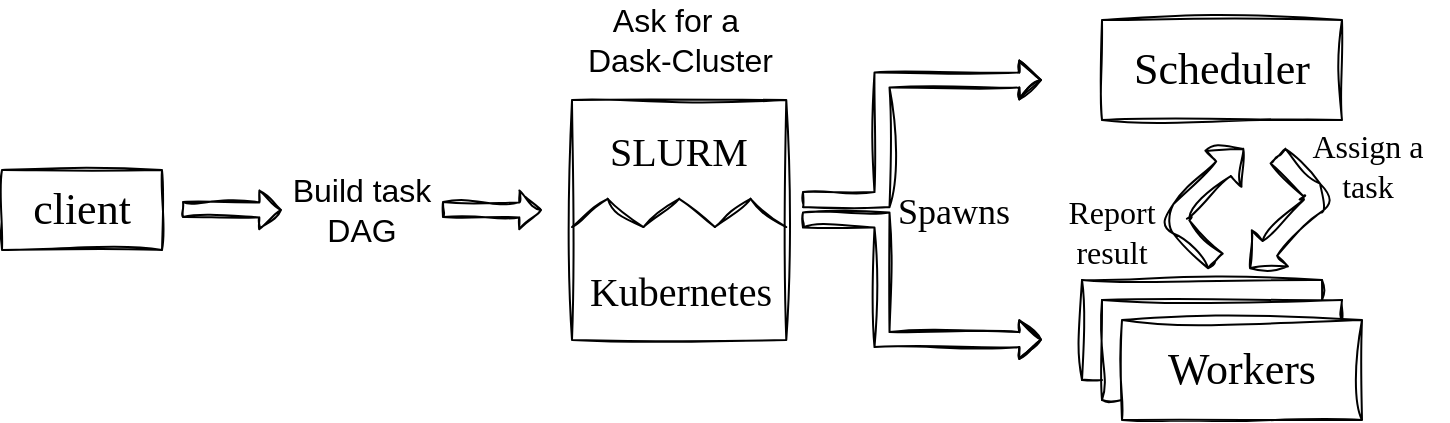 <mxfile version="24.7.8">
  <diagram name="Page-1" id="KZ-oo7asvW9_6AbGVwSl">
    <mxGraphModel dx="1300" dy="779" grid="1" gridSize="10" guides="1" tooltips="1" connect="1" arrows="1" fold="1" page="1" pageScale="1" pageWidth="850" pageHeight="1100" math="0" shadow="0">
      <root>
        <mxCell id="0" />
        <mxCell id="1" parent="0" />
        <mxCell id="RW7Dz6OlsFVYUZO3EAMo-1" value="&lt;font face=&quot;newcomputermodern&quot; style=&quot;font-size: 22px;&quot;&gt;client&lt;/font&gt;" style="rounded=0;whiteSpace=wrap;html=1;fillColor=none;strokeWidth=1;sketch=1;curveFitting=1;jiggle=2;" vertex="1" parent="1">
          <mxGeometry x="20" y="165" width="80" height="40" as="geometry" />
        </mxCell>
        <mxCell id="RW7Dz6OlsFVYUZO3EAMo-17" value="&lt;font style=&quot;font-size: 16px;&quot;&gt;Ask for a&lt;br&gt;&amp;nbsp;Dask-Cluster&lt;/font&gt;" style="text;html=1;align=center;verticalAlign=middle;whiteSpace=wrap;rounded=0;strokeWidth=1;sketch=1;curveFitting=1;jiggle=2;" vertex="1" parent="1">
          <mxGeometry x="287" y="80" width="140" height="40" as="geometry" />
        </mxCell>
        <mxCell id="RW7Dz6OlsFVYUZO3EAMo-19" style="edgeStyle=orthogonalEdgeStyle;rounded=0;orthogonalLoop=1;jettySize=auto;html=1;exitX=0.5;exitY=1;exitDx=0;exitDy=0;sketch=1;curveFitting=1;jiggle=2;" edge="1" parent="1" source="RW7Dz6OlsFVYUZO3EAMo-17" target="RW7Dz6OlsFVYUZO3EAMo-17">
          <mxGeometry relative="1" as="geometry" />
        </mxCell>
        <mxCell id="RW7Dz6OlsFVYUZO3EAMo-21" value="&lt;font face=&quot;newcomputermodern&quot; style=&quot;font-size: 22px;&quot;&gt;Scheduler&lt;/font&gt;" style="rounded=0;whiteSpace=wrap;html=1;fillColor=none;strokeWidth=1;sketch=1;curveFitting=1;jiggle=2;" vertex="1" parent="1">
          <mxGeometry x="570" y="90" width="120" height="50" as="geometry" />
        </mxCell>
        <mxCell id="RW7Dz6OlsFVYUZO3EAMo-31" value="" style="shape=flexArrow;endArrow=classic;html=1;rounded=0;width=7.5;endSize=3.279;endWidth=10.865;sketch=1;curveFitting=1;jiggle=2;" edge="1" parent="1">
          <mxGeometry width="50" height="50" relative="1" as="geometry">
            <mxPoint x="110" y="184.76" as="sourcePoint" />
            <mxPoint x="160" y="185" as="targetPoint" />
          </mxGeometry>
        </mxCell>
        <mxCell id="RW7Dz6OlsFVYUZO3EAMo-32" value="&lt;span style=&quot;font-size: 16px;&quot;&gt;Build task &lt;br&gt;DAG&lt;/span&gt;" style="text;html=1;align=center;verticalAlign=middle;whiteSpace=wrap;rounded=0;strokeWidth=1;sketch=1;curveFitting=1;jiggle=2;" vertex="1" parent="1">
          <mxGeometry x="130" y="165" width="140" height="40" as="geometry" />
        </mxCell>
        <mxCell id="RW7Dz6OlsFVYUZO3EAMo-35" value="" style="shape=flexArrow;endArrow=classic;html=1;rounded=0;width=7.5;endSize=3.279;endWidth=10.865;sketch=1;curveFitting=1;jiggle=2;" edge="1" parent="1">
          <mxGeometry width="50" height="50" relative="1" as="geometry">
            <mxPoint x="240" y="184.76" as="sourcePoint" />
            <mxPoint x="290" y="185" as="targetPoint" />
          </mxGeometry>
        </mxCell>
        <mxCell id="RW7Dz6OlsFVYUZO3EAMo-36" value="" style="group;sketch=1;curveFitting=1;jiggle=2;" vertex="1" connectable="0" parent="1">
          <mxGeometry x="305" y="130" width="125" height="120" as="geometry" />
        </mxCell>
        <mxCell id="RW7Dz6OlsFVYUZO3EAMo-22" value="" style="rounded=0;whiteSpace=wrap;html=1;strokeWidth=1;fillColor=none;sketch=1;curveFitting=1;jiggle=2;" vertex="1" parent="RW7Dz6OlsFVYUZO3EAMo-36">
          <mxGeometry width="107.143" height="120" as="geometry" />
        </mxCell>
        <mxCell id="RW7Dz6OlsFVYUZO3EAMo-25" value="" style="endArrow=none;html=1;rounded=0;strokeWidth=1;sketch=1;curveFitting=1;jiggle=2;" edge="1" parent="RW7Dz6OlsFVYUZO3EAMo-36">
          <mxGeometry width="50" height="50" relative="1" as="geometry">
            <mxPoint y="63.529" as="sourcePoint" />
            <mxPoint x="17.857" y="49.412" as="targetPoint" />
          </mxGeometry>
        </mxCell>
        <mxCell id="RW7Dz6OlsFVYUZO3EAMo-26" value="" style="endArrow=none;html=1;rounded=0;strokeWidth=1;sketch=1;curveFitting=1;jiggle=2;" edge="1" parent="RW7Dz6OlsFVYUZO3EAMo-36">
          <mxGeometry width="50" height="50" relative="1" as="geometry">
            <mxPoint x="35.714" y="63.529" as="sourcePoint" />
            <mxPoint x="53.571" y="49.412" as="targetPoint" />
          </mxGeometry>
        </mxCell>
        <mxCell id="RW7Dz6OlsFVYUZO3EAMo-27" value="" style="endArrow=none;html=1;rounded=0;strokeWidth=1;sketch=1;curveFitting=1;jiggle=2;" edge="1" parent="RW7Dz6OlsFVYUZO3EAMo-36">
          <mxGeometry width="50" height="50" relative="1" as="geometry">
            <mxPoint x="17.857" y="49.412" as="sourcePoint" />
            <mxPoint x="35.714" y="63.529" as="targetPoint" />
          </mxGeometry>
        </mxCell>
        <mxCell id="RW7Dz6OlsFVYUZO3EAMo-28" value="" style="endArrow=none;html=1;rounded=0;strokeWidth=1;sketch=1;curveFitting=1;jiggle=2;" edge="1" parent="RW7Dz6OlsFVYUZO3EAMo-36">
          <mxGeometry width="50" height="50" relative="1" as="geometry">
            <mxPoint x="53.571" y="49.412" as="sourcePoint" />
            <mxPoint x="71.429" y="63.529" as="targetPoint" />
          </mxGeometry>
        </mxCell>
        <mxCell id="RW7Dz6OlsFVYUZO3EAMo-29" value="" style="endArrow=none;html=1;rounded=0;strokeWidth=1;sketch=1;curveFitting=1;jiggle=2;" edge="1" parent="RW7Dz6OlsFVYUZO3EAMo-36">
          <mxGeometry width="50" height="50" relative="1" as="geometry">
            <mxPoint x="71.429" y="63.529" as="sourcePoint" />
            <mxPoint x="89.286" y="49.412" as="targetPoint" />
          </mxGeometry>
        </mxCell>
        <mxCell id="RW7Dz6OlsFVYUZO3EAMo-30" value="" style="endArrow=none;html=1;rounded=0;strokeWidth=1;sketch=1;curveFitting=1;jiggle=2;" edge="1" parent="RW7Dz6OlsFVYUZO3EAMo-36">
          <mxGeometry width="50" height="50" relative="1" as="geometry">
            <mxPoint x="89.286" y="49.412" as="sourcePoint" />
            <mxPoint x="107.143" y="63.529" as="targetPoint" />
          </mxGeometry>
        </mxCell>
        <mxCell id="RW7Dz6OlsFVYUZO3EAMo-23" value="&lt;font style=&quot;font-size: 20px;&quot;&gt;SLURM&lt;/font&gt;" style="text;html=1;align=center;verticalAlign=middle;whiteSpace=wrap;rounded=0;fontFamily=newcomputermodern;strokeWidth=1;sketch=1;curveFitting=1;jiggle=2;" vertex="1" parent="RW7Dz6OlsFVYUZO3EAMo-36">
          <mxGeometry x="-11.905" y="10" width="130.952" height="30" as="geometry" />
        </mxCell>
        <mxCell id="RW7Dz6OlsFVYUZO3EAMo-24" value="&lt;font style=&quot;font-size: 20px;&quot;&gt;Kubernetes&lt;/font&gt;" style="text;html=1;align=center;verticalAlign=middle;whiteSpace=wrap;rounded=0;fontFamily=newcomputermodern;strokeWidth=1;sketch=1;curveFitting=1;jiggle=2;" vertex="1" parent="RW7Dz6OlsFVYUZO3EAMo-36">
          <mxGeometry x="-10.952" y="80" width="130.952" height="30" as="geometry" />
        </mxCell>
        <mxCell id="RW7Dz6OlsFVYUZO3EAMo-39" value="" style="shape=flexArrow;endArrow=classic;html=1;rounded=0;width=7.5;endSize=3.279;endWidth=10.865;edgeStyle=elbowEdgeStyle;sketch=1;curveFitting=1;jiggle=2;" edge="1" parent="1">
          <mxGeometry width="50" height="50" relative="1" as="geometry">
            <mxPoint x="420" y="179.8" as="sourcePoint" />
            <mxPoint x="540" y="120" as="targetPoint" />
            <Array as="points">
              <mxPoint x="460" y="150" />
            </Array>
          </mxGeometry>
        </mxCell>
        <mxCell id="RW7Dz6OlsFVYUZO3EAMo-41" value="&lt;font face=&quot;newcomputermodern&quot; style=&quot;font-size: 18px;&quot;&gt;Spawns&lt;/font&gt;" style="text;html=1;align=center;verticalAlign=middle;whiteSpace=wrap;rounded=0;strokeWidth=1;sketch=1;curveFitting=1;jiggle=2;" vertex="1" parent="1">
          <mxGeometry x="461" y="171" width="70" height="30" as="geometry" />
        </mxCell>
        <mxCell id="RW7Dz6OlsFVYUZO3EAMo-42" value="" style="shape=flexArrow;endArrow=classic;html=1;rounded=0;width=7.5;endSize=3.279;endWidth=10.865;edgeStyle=elbowEdgeStyle;sketch=1;curveFitting=1;jiggle=2;" edge="1" parent="1">
          <mxGeometry width="50" height="50" relative="1" as="geometry">
            <mxPoint x="420" y="190.0" as="sourcePoint" />
            <mxPoint x="540" y="249.8" as="targetPoint" />
            <Array as="points">
              <mxPoint x="460" y="219.8" />
            </Array>
          </mxGeometry>
        </mxCell>
        <mxCell id="RW7Dz6OlsFVYUZO3EAMo-43" value="&lt;font face=&quot;newcomputermodern&quot; style=&quot;font-size: 22px;&quot;&gt;Workers&lt;/font&gt;" style="rounded=0;whiteSpace=wrap;html=1;fillColor=none;strokeWidth=1;sketch=1;curveFitting=1;jiggle=2;" vertex="1" parent="1">
          <mxGeometry x="580" y="240" width="120" height="50" as="geometry" />
        </mxCell>
        <mxCell id="RW7Dz6OlsFVYUZO3EAMo-45" value="" style="endArrow=none;html=1;rounded=0;sketch=1;curveFitting=1;jiggle=2;" edge="1" parent="1">
          <mxGeometry width="50" height="50" relative="1" as="geometry">
            <mxPoint x="690" y="240" as="sourcePoint" />
            <mxPoint x="690" y="230" as="targetPoint" />
          </mxGeometry>
        </mxCell>
        <mxCell id="RW7Dz6OlsFVYUZO3EAMo-46" value="" style="endArrow=none;html=1;rounded=0;sketch=1;curveFitting=1;jiggle=2;" edge="1" parent="1">
          <mxGeometry width="50" height="50" relative="1" as="geometry">
            <mxPoint x="680" y="230" as="sourcePoint" />
            <mxPoint x="680" y="220" as="targetPoint" />
          </mxGeometry>
        </mxCell>
        <mxCell id="RW7Dz6OlsFVYUZO3EAMo-47" value="" style="endArrow=none;html=1;rounded=0;sketch=1;curveFitting=1;jiggle=2;" edge="1" parent="1">
          <mxGeometry width="50" height="50" relative="1" as="geometry">
            <mxPoint x="570" y="280" as="sourcePoint" />
            <mxPoint x="580" y="280" as="targetPoint" />
          </mxGeometry>
        </mxCell>
        <mxCell id="RW7Dz6OlsFVYUZO3EAMo-48" value="" style="endArrow=none;html=1;rounded=0;sketch=1;curveFitting=1;jiggle=2;" edge="1" parent="1">
          <mxGeometry width="50" height="50" relative="1" as="geometry">
            <mxPoint x="570" y="230" as="sourcePoint" />
            <mxPoint x="690" y="230" as="targetPoint" />
          </mxGeometry>
        </mxCell>
        <mxCell id="RW7Dz6OlsFVYUZO3EAMo-49" value="" style="endArrow=none;html=1;rounded=0;sketch=1;curveFitting=1;jiggle=2;" edge="1" parent="1">
          <mxGeometry width="50" height="50" relative="1" as="geometry">
            <mxPoint x="570" y="280" as="sourcePoint" />
            <mxPoint x="570" y="230" as="targetPoint" />
          </mxGeometry>
        </mxCell>
        <mxCell id="RW7Dz6OlsFVYUZO3EAMo-51" value="" style="endArrow=none;html=1;rounded=0;sketch=1;curveFitting=1;jiggle=2;" edge="1" parent="1">
          <mxGeometry width="50" height="50" relative="1" as="geometry">
            <mxPoint x="560" y="270" as="sourcePoint" />
            <mxPoint x="570" y="270" as="targetPoint" />
          </mxGeometry>
        </mxCell>
        <mxCell id="RW7Dz6OlsFVYUZO3EAMo-52" value="" style="endArrow=none;html=1;rounded=0;sketch=1;curveFitting=1;jiggle=2;" edge="1" parent="1">
          <mxGeometry width="50" height="50" relative="1" as="geometry">
            <mxPoint x="560" y="270" as="sourcePoint" />
            <mxPoint x="560" y="220" as="targetPoint" />
          </mxGeometry>
        </mxCell>
        <mxCell id="RW7Dz6OlsFVYUZO3EAMo-53" value="" style="endArrow=none;html=1;rounded=0;sketch=1;curveFitting=1;jiggle=2;" edge="1" parent="1">
          <mxGeometry width="50" height="50" relative="1" as="geometry">
            <mxPoint x="560" y="220" as="sourcePoint" />
            <mxPoint x="680" y="220" as="targetPoint" />
          </mxGeometry>
        </mxCell>
        <mxCell id="RW7Dz6OlsFVYUZO3EAMo-56" value="" style="html=1;shadow=0;dashed=0;align=center;verticalAlign=middle;shape=mxgraph.arrows2.bendArrow;dy=5.17;dx=14.03;notch=0;arrowHead=25.48;rounded=1;rotation=-45;sketch=1;curveFitting=1;jiggle=2;" vertex="1" parent="1">
          <mxGeometry x="600" y="158.54" width="54.66" height="42.46" as="geometry" />
        </mxCell>
        <mxCell id="RW7Dz6OlsFVYUZO3EAMo-61" value="" style="html=1;shadow=0;dashed=0;align=center;verticalAlign=middle;shape=mxgraph.arrows2.bendArrow;dy=5.17;dx=14.03;notch=0;arrowHead=25.48;rounded=1;rotation=-45;flipH=1;flipV=1;sketch=1;curveFitting=1;jiggle=2;" vertex="1" parent="1">
          <mxGeometry x="630" y="167.54" width="54.66" height="42.46" as="geometry" />
        </mxCell>
        <mxCell id="RW7Dz6OlsFVYUZO3EAMo-62" value="&lt;font face=&quot;newcomputermodern&quot; style=&quot;font-size: 16px;&quot;&gt;Report&lt;/font&gt;&lt;div style=&quot;font-size: 16px;&quot;&gt;&lt;font face=&quot;newcomputermodern&quot; style=&quot;font-size: 16px;&quot;&gt;result&lt;/font&gt;&lt;/div&gt;" style="text;html=1;align=center;verticalAlign=middle;whiteSpace=wrap;rounded=0;strokeWidth=1;sketch=1;curveFitting=1;jiggle=2;" vertex="1" parent="1">
          <mxGeometry x="540" y="186.65" width="70" height="18.35" as="geometry" />
        </mxCell>
        <mxCell id="RW7Dz6OlsFVYUZO3EAMo-63" value="&lt;font face=&quot;newcomputermodern&quot;&gt;&lt;span style=&quot;font-size: 16px;&quot;&gt;Assign a task&lt;/span&gt;&lt;/font&gt;" style="text;html=1;align=center;verticalAlign=middle;whiteSpace=wrap;rounded=0;strokeWidth=1;sketch=1;curveFitting=1;jiggle=2;" vertex="1" parent="1">
          <mxGeometry x="663" y="151.23" width="80" height="23.77" as="geometry" />
        </mxCell>
      </root>
    </mxGraphModel>
  </diagram>
</mxfile>
